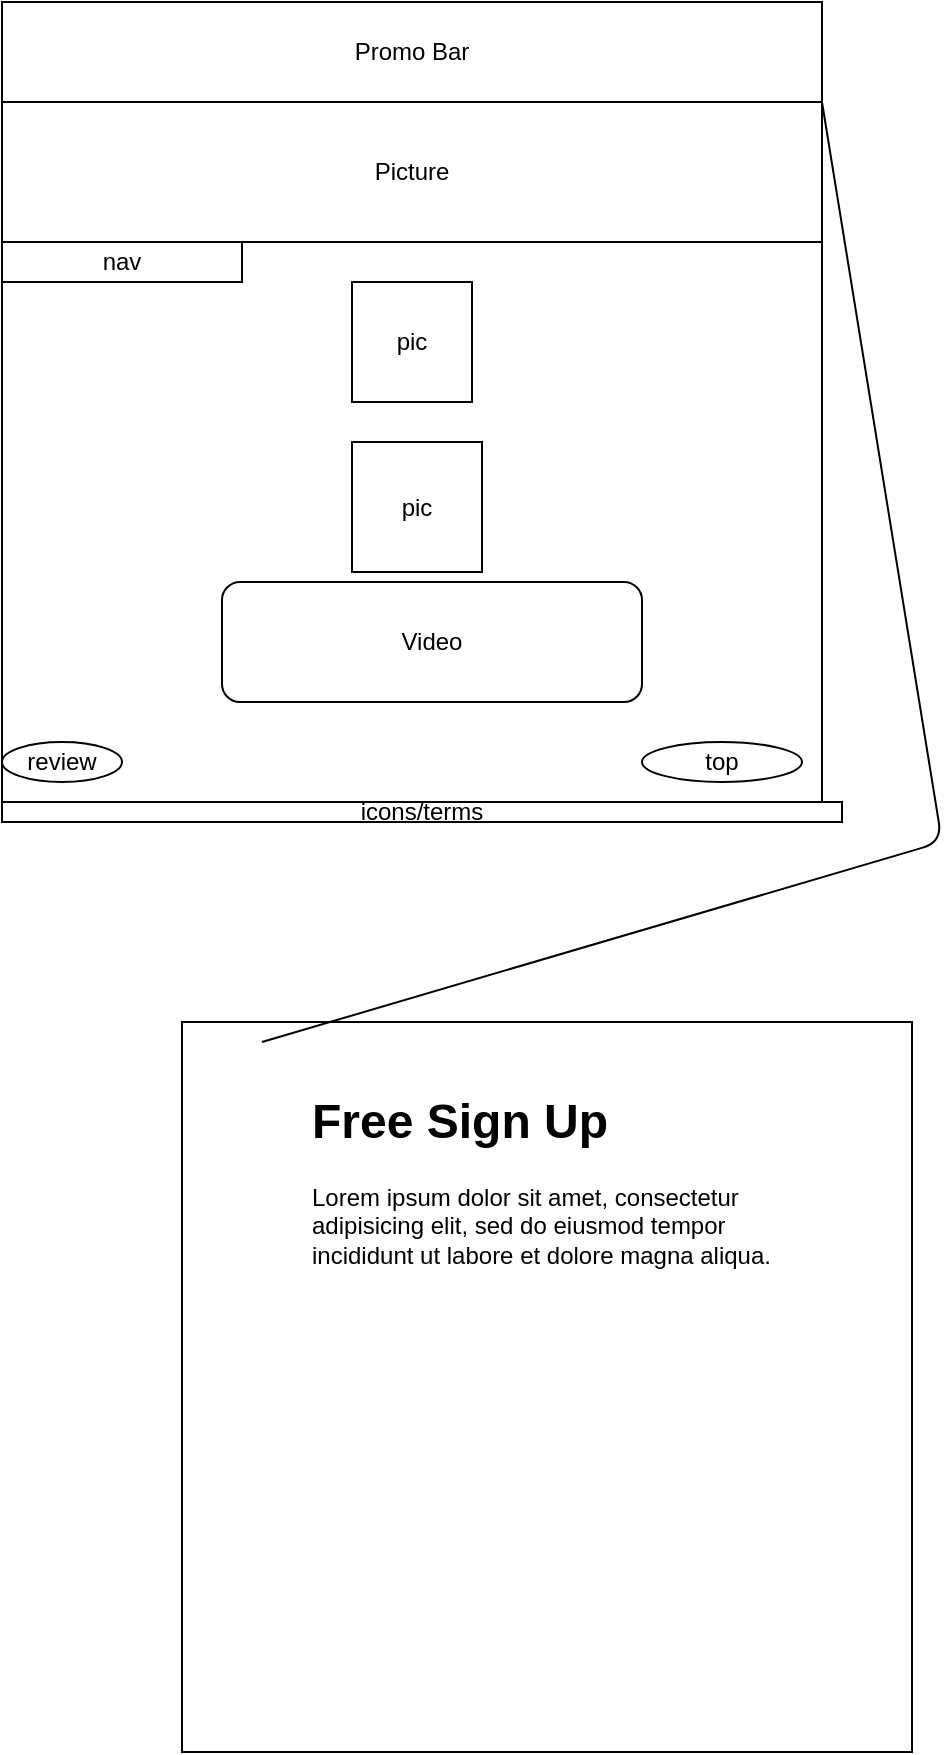 <mxfile version="14.2.9" type="device" pages="2"><diagram id="tWfFA4nu0rLpy6XVH2d3" name="Page-1"><mxGraphModel dx="868" dy="425" grid="1" gridSize="10" guides="1" tooltips="1" connect="1" arrows="1" fold="1" page="1" pageScale="1" pageWidth="850" pageHeight="1100" math="0" shadow="0"><root><mxCell id="0"/><mxCell id="1" parent="0"/><mxCell id="rt9HX2emMDFbNckCVVLD-1" value="" style="whiteSpace=wrap;html=1;aspect=fixed;" parent="1" vertex="1"><mxGeometry x="170" y="20" width="410" height="410" as="geometry"/></mxCell><mxCell id="rt9HX2emMDFbNckCVVLD-2" value="Promo Bar" style="rounded=0;whiteSpace=wrap;html=1;" parent="1" vertex="1"><mxGeometry x="170" y="20" width="410" height="50" as="geometry"/></mxCell><mxCell id="rt9HX2emMDFbNckCVVLD-3" value="Picture" style="rounded=0;whiteSpace=wrap;html=1;" parent="1" vertex="1"><mxGeometry x="170" y="70" width="410" height="70" as="geometry"/></mxCell><mxCell id="rt9HX2emMDFbNckCVVLD-4" style="edgeStyle=orthogonalEdgeStyle;rounded=0;orthogonalLoop=1;jettySize=auto;html=1;exitX=0.5;exitY=1;exitDx=0;exitDy=0;" parent="1" source="rt9HX2emMDFbNckCVVLD-2" target="rt9HX2emMDFbNckCVVLD-2" edge="1"><mxGeometry relative="1" as="geometry"/></mxCell><mxCell id="rt9HX2emMDFbNckCVVLD-5" value="nav" style="rounded=0;whiteSpace=wrap;html=1;" parent="1" vertex="1"><mxGeometry x="170" y="140" width="120" height="20" as="geometry"/></mxCell><mxCell id="rt9HX2emMDFbNckCVVLD-6" value="pic" style="whiteSpace=wrap;html=1;aspect=fixed;" parent="1" vertex="1"><mxGeometry x="345" y="160" width="60" height="60" as="geometry"/></mxCell><mxCell id="rt9HX2emMDFbNckCVVLD-7" value="pic" style="whiteSpace=wrap;html=1;aspect=fixed;" parent="1" vertex="1"><mxGeometry x="345" y="240" width="65" height="65" as="geometry"/></mxCell><mxCell id="rt9HX2emMDFbNckCVVLD-9" value="icons/terms" style="rounded=0;whiteSpace=wrap;html=1;" parent="1" vertex="1"><mxGeometry x="170" y="420" width="420" height="10" as="geometry"/></mxCell><mxCell id="rt9HX2emMDFbNckCVVLD-10" value="review" style="ellipse;whiteSpace=wrap;html=1;" parent="1" vertex="1"><mxGeometry x="170" y="390" width="60" height="20" as="geometry"/></mxCell><mxCell id="rt9HX2emMDFbNckCVVLD-12" value="Video" style="rounded=1;whiteSpace=wrap;html=1;" parent="1" vertex="1"><mxGeometry x="280" y="310" width="210" height="60" as="geometry"/></mxCell><mxCell id="rt9HX2emMDFbNckCVVLD-13" value="top" style="ellipse;whiteSpace=wrap;html=1;" parent="1" vertex="1"><mxGeometry x="490" y="390" width="80" height="20" as="geometry"/></mxCell><mxCell id="cBjEt7o6isR1dCA870eN-1" value="" style="whiteSpace=wrap;html=1;aspect=fixed;" vertex="1" parent="1"><mxGeometry x="260" y="530" width="365" height="365" as="geometry"/></mxCell><mxCell id="cBjEt7o6isR1dCA870eN-2" value="&lt;h1&gt;Free Sign Up&lt;/h1&gt;&lt;p&gt;Lorem ipsum dolor sit amet, consectetur adipisicing elit, sed do eiusmod tempor incididunt ut labore et dolore magna aliqua.&lt;/p&gt;" style="text;html=1;strokeColor=none;fillColor=none;spacing=5;spacingTop=-20;whiteSpace=wrap;overflow=hidden;rounded=0;" vertex="1" parent="1"><mxGeometry x="320" y="560" width="250" height="110" as="geometry"/></mxCell><mxCell id="cBjEt7o6isR1dCA870eN-4" value="" style="endArrow=none;html=1;entryX=1;entryY=0;entryDx=0;entryDy=0;" edge="1" parent="1" target="rt9HX2emMDFbNckCVVLD-3"><mxGeometry width="50" height="50" relative="1" as="geometry"><mxPoint x="300" y="540" as="sourcePoint"/><mxPoint x="640" y="200" as="targetPoint"/><Array as="points"><mxPoint x="640" y="440"/></Array></mxGeometry></mxCell></root></mxGraphModel></diagram><diagram id="9ZWlJ0sQeK-8zrwoBOZF" name="Page-2"><mxGraphModel dx="868" dy="425" grid="1" gridSize="10" guides="1" tooltips="1" connect="1" arrows="1" fold="1" page="1" pageScale="1" pageWidth="850" pageHeight="1100" math="0" shadow="0"><root><mxCell id="A3RgEtAnfcHYM4TeZVr1-0"/><mxCell id="A3RgEtAnfcHYM4TeZVr1-1" parent="A3RgEtAnfcHYM4TeZVr1-0"/><mxCell id="A3RgEtAnfcHYM4TeZVr1-2" value="" style="whiteSpace=wrap;html=1;aspect=fixed;" vertex="1" parent="A3RgEtAnfcHYM4TeZVr1-1"><mxGeometry x="200" y="40" width="430" height="430" as="geometry"/></mxCell><mxCell id="A3RgEtAnfcHYM4TeZVr1-3" value="" style="rounded=1;whiteSpace=wrap;html=1;" vertex="1" parent="A3RgEtAnfcHYM4TeZVr1-1"><mxGeometry x="360" y="120" width="120" height="160" as="geometry"/></mxCell><mxCell id="A3RgEtAnfcHYM4TeZVr1-4" value="&lt;h1&gt;products&lt;/h1&gt;&lt;p&gt;Lorem ipsum dolor sit amet, consectetur adipisicing elit, sed do eiusmod tempor incididunt ut labore et dolore magna aliqua.&lt;/p&gt;" style="text;html=1;strokeColor=none;fillColor=none;spacing=5;spacingTop=-20;whiteSpace=wrap;overflow=hidden;rounded=0;" vertex="1" parent="A3RgEtAnfcHYM4TeZVr1-1"><mxGeometry x="325" y="290" width="190" height="120" as="geometry"/></mxCell></root></mxGraphModel></diagram></mxfile>